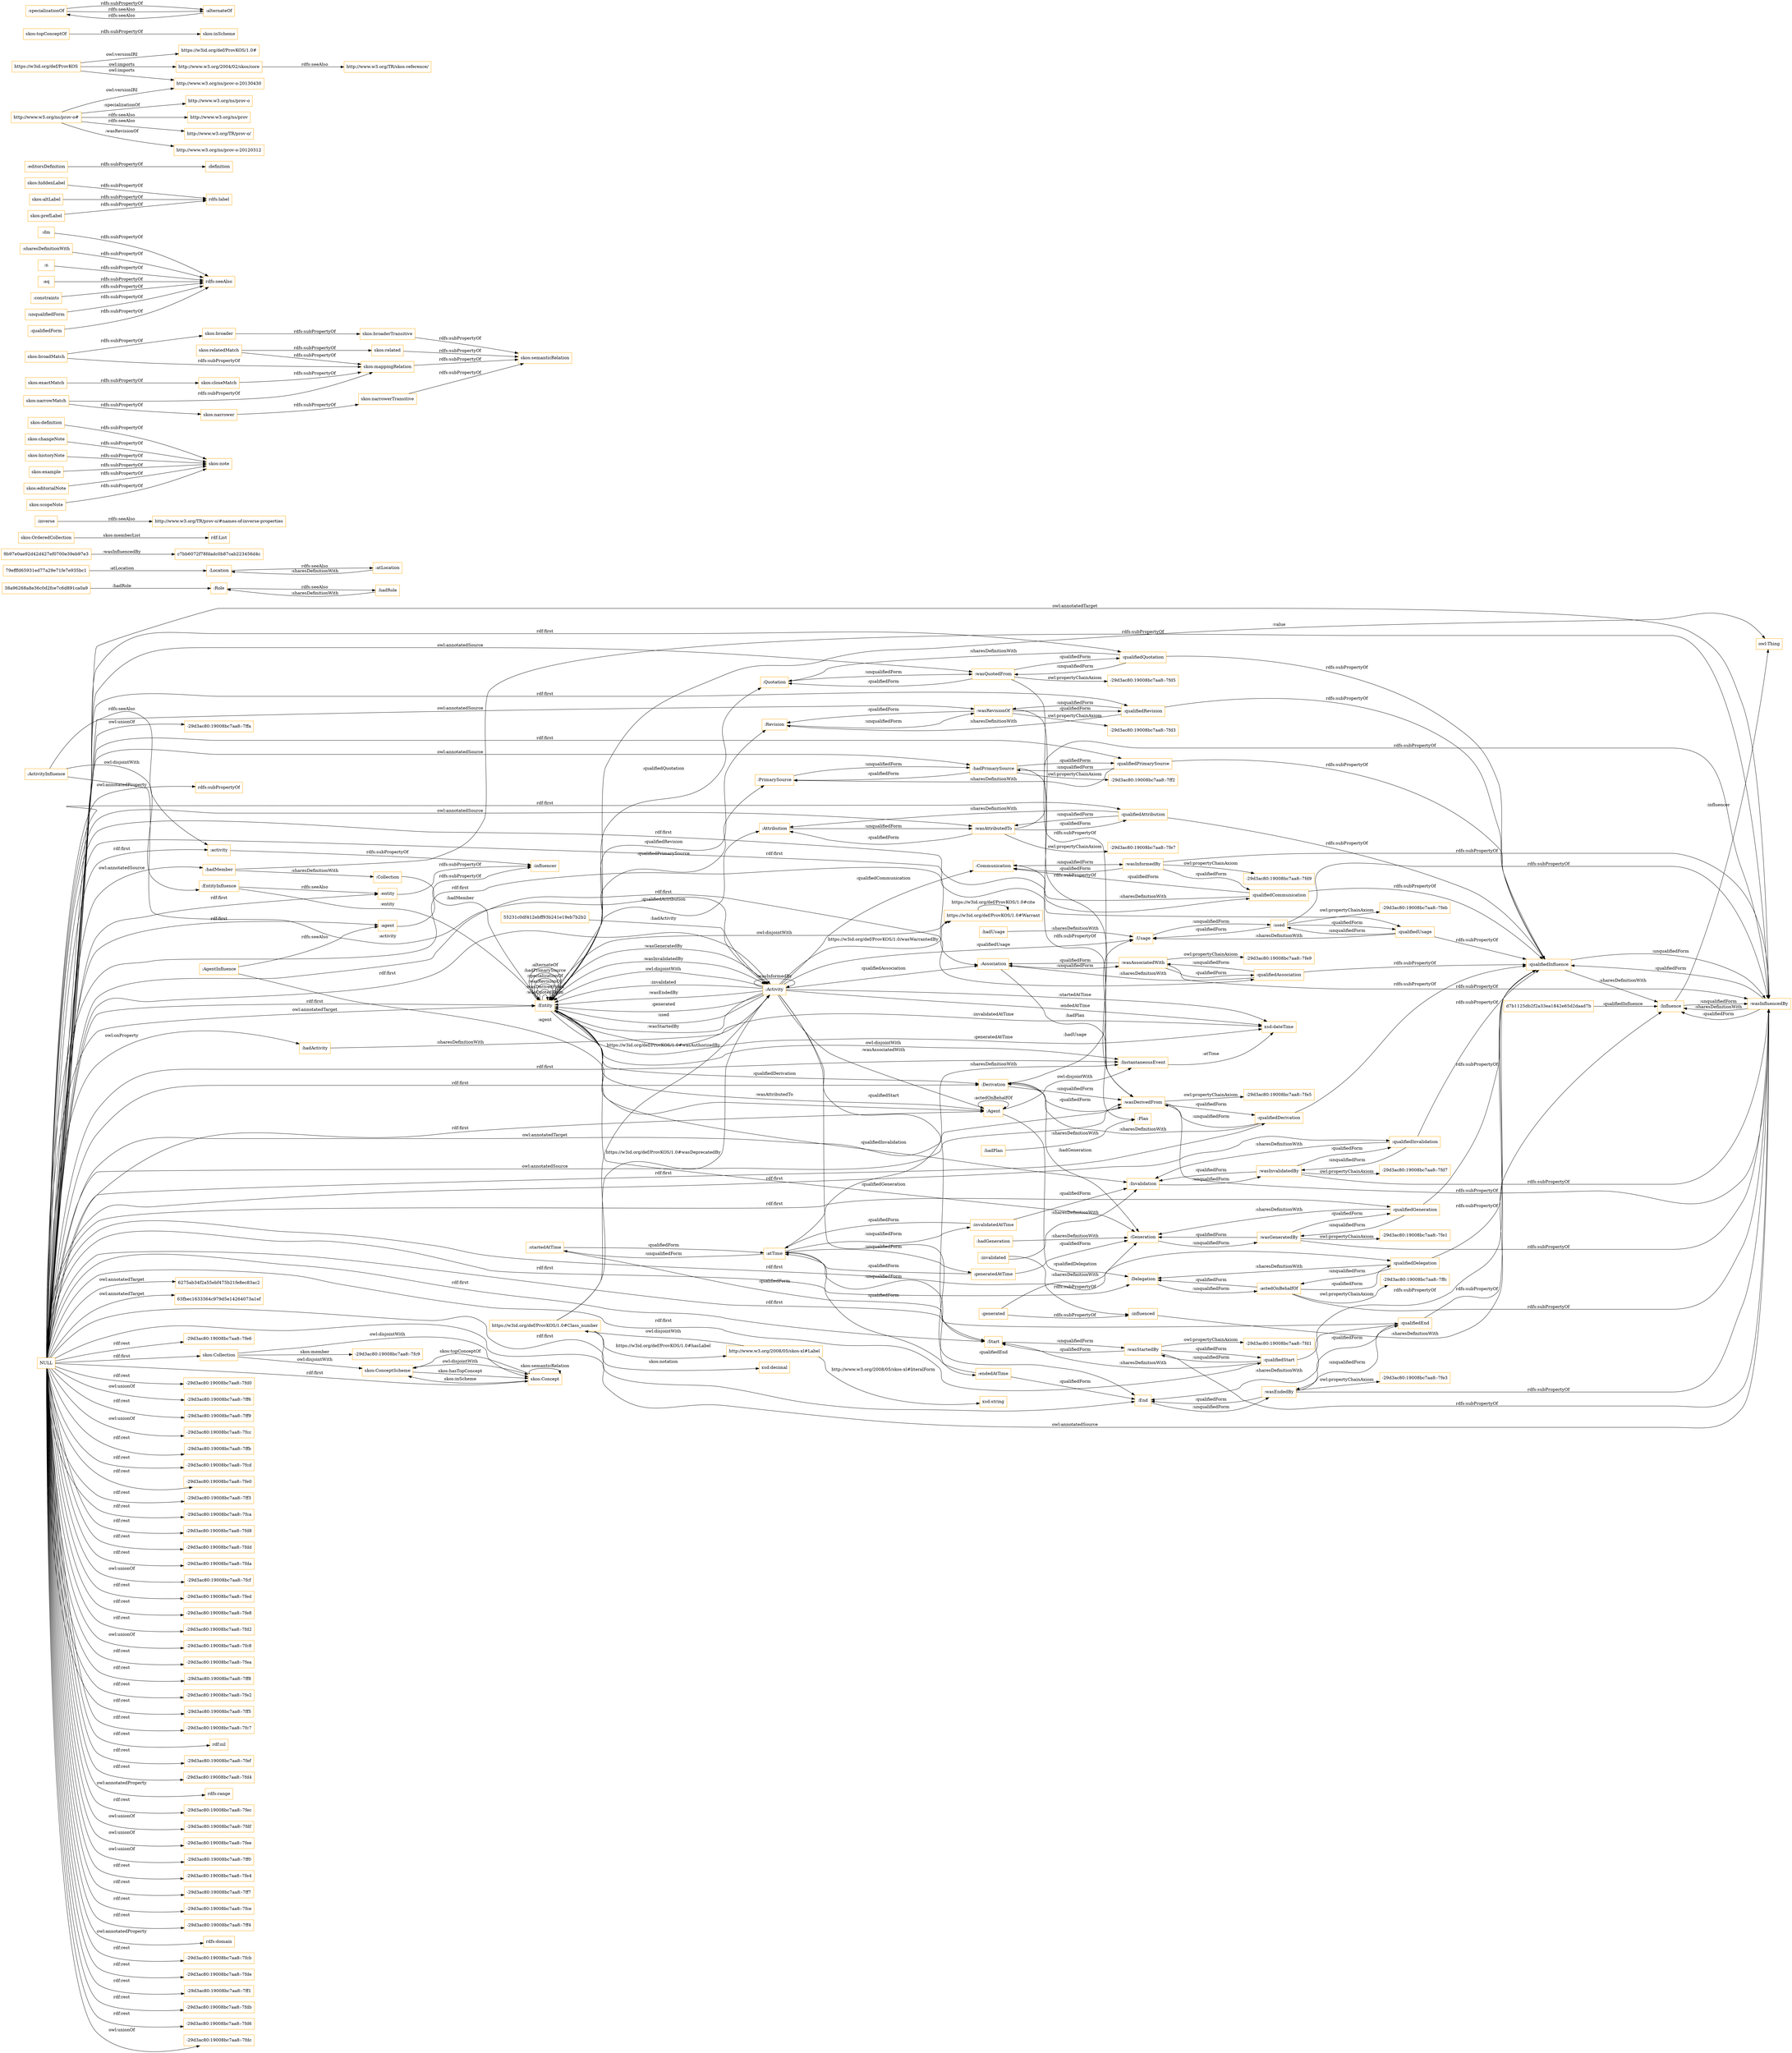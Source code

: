 digraph ar2dtool_diagram { 
rankdir=LR;
size="1501"
node [shape = rectangle, color="orange"]; ":Agent" ":Entity" "https://w3id.org/def/ProvKOS/1.0#Warrant" "https://w3id.org/def/ProvKOS/1.0#Class_number" "http://www.w3.org/2008/05/skos-xl#Label" ":Activity" ":Influence" ":End" ":Derivation" ":Role" ":Quotation" ":Collection" ":InstantaneousEvent" ":Delegation" ":Invalidation" "6275ab34f2a55ebf475b21fe8ec83ac2" "79efffd65931ed77a29e71fe7e935bc1" ":Usage" "d7b1125db2f2a33ea1842e65d2daad7b" ":Attribution" ":PrimarySource" "owl:Thing" "55231c0df412ebff93b241e19eb7b2b2" ":ActivityInfluence" "38a96268a8e36c0d2fce7c6d891ca0a9" ":Revision" ":Communication" ":Association" ":Start" "63fbec1633364c979d5e14264073a1ef" ":Plan" ":EntityInfluence" ":Location" "c7bb6072f78fdadc0b87cab223456d4c" ":AgentInfluence" "9b97e0ae92d42d427ef0700e39eb97e3" ":Generation" "-29d3ac80:19008bc7aa8:-7fc9" "skos:OrderedCollection" "skos:Collection" "skos:ConceptScheme" "skos:Concept" ; /*classes style*/
	":qualifiedQuotation" -> ":wasQuotedFrom" [ label = ":unqualifiedForm" ];
	":qualifiedQuotation" -> ":Quotation" [ label = ":sharesDefinitionWith" ];
	":qualifiedQuotation" -> ":qualifiedInfluence" [ label = "rdfs:subPropertyOf" ];
	":inverse" -> "http://www.w3.org/TR/prov-o/#names-of-inverse-properties" [ label = "rdfs:seeAlso" ];
	":atLocation" -> ":Location" [ label = ":sharesDefinitionWith" ];
	"skos:definition" -> "skos:note" [ label = "rdfs:subPropertyOf" ];
	":Invalidation" -> ":wasInvalidatedBy" [ label = ":unqualifiedForm" ];
	":Quotation" -> ":wasQuotedFrom" [ label = ":unqualifiedForm" ];
	"skos:relatedMatch" -> "skos:related" [ label = "rdfs:subPropertyOf" ];
	"skos:relatedMatch" -> "skos:mappingRelation" [ label = "rdfs:subPropertyOf" ];
	":Location" -> ":atLocation" [ label = "rdfs:seeAlso" ];
	":Communication" -> ":wasInformedBy" [ label = ":unqualifiedForm" ];
	"skos:changeNote" -> "skos:note" [ label = "rdfs:subPropertyOf" ];
	":dm" -> "rdfs:seeAlso" [ label = "rdfs:subPropertyOf" ];
	":qualifiedStart" -> ":Start" [ label = ":sharesDefinitionWith" ];
	":qualifiedStart" -> ":wasStartedBy" [ label = ":unqualifiedForm" ];
	":qualifiedStart" -> ":qualifiedInfluence" [ label = "rdfs:subPropertyOf" ];
	":ActivityInfluence" -> ":activity" [ label = "rdfs:seeAlso" ];
	":ActivityInfluence" -> ":EntityInfluence" [ label = "owl:disjointWith" ];
	":entity" -> ":influencer" [ label = "rdfs:subPropertyOf" ];
	":qualifiedDelegation" -> ":Delegation" [ label = ":sharesDefinitionWith" ];
	":qualifiedDelegation" -> ":actedOnBehalfOf" [ label = ":unqualifiedForm" ];
	":qualifiedDelegation" -> ":qualifiedInfluence" [ label = "rdfs:subPropertyOf" ];
	":used" -> ":wasInfluencedBy" [ label = "rdfs:subPropertyOf" ];
	":used" -> ":Usage" [ label = ":qualifiedForm" ];
	":used" -> "-29d3ac80:19008bc7aa8:-7feb" [ label = "owl:propertyChainAxiom" ];
	":used" -> ":qualifiedUsage" [ label = ":qualifiedForm" ];
	":actedOnBehalfOf" -> ":qualifiedDelegation" [ label = ":qualifiedForm" ];
	":actedOnBehalfOf" -> ":Delegation" [ label = ":qualifiedForm" ];
	":actedOnBehalfOf" -> ":wasInfluencedBy" [ label = "rdfs:subPropertyOf" ];
	":actedOnBehalfOf" -> "-29d3ac80:19008bc7aa8:-7ffc" [ label = "owl:propertyChainAxiom" ];
	"skos:hiddenLabel" -> "rdfs:label" [ label = "rdfs:subPropertyOf" ];
	":qualifiedAssociation" -> ":Association" [ label = ":sharesDefinitionWith" ];
	":qualifiedAssociation" -> ":wasAssociatedWith" [ label = ":unqualifiedForm" ];
	":qualifiedAssociation" -> ":qualifiedInfluence" [ label = "rdfs:subPropertyOf" ];
	":qualifiedCommunication" -> ":Communication" [ label = ":sharesDefinitionWith" ];
	":qualifiedCommunication" -> ":Communication" [ label = ":qualifiedForm" ];
	":qualifiedCommunication" -> ":qualifiedInfluence" [ label = "rdfs:subPropertyOf" ];
	"skos:related" -> "skos:semanticRelation" [ label = "rdfs:subPropertyOf" ];
	":wasRevisionOf" -> ":Revision" [ label = ":qualifiedForm" ];
	":wasRevisionOf" -> "-29d3ac80:19008bc7aa8:-7fd3" [ label = "owl:propertyChainAxiom" ];
	":wasRevisionOf" -> ":qualifiedRevision" [ label = ":qualifiedForm" ];
	":wasRevisionOf" -> ":wasDerivedFrom" [ label = "rdfs:subPropertyOf" ];
	":editorsDefinition" -> ":definition" [ label = "rdfs:subPropertyOf" ];
	":wasDerivedFrom" -> ":Derivation" [ label = ":qualifiedForm" ];
	":wasDerivedFrom" -> ":qualifiedDerivation" [ label = ":qualifiedForm" ];
	":wasDerivedFrom" -> ":wasInfluencedBy" [ label = "rdfs:subPropertyOf" ];
	":wasDerivedFrom" -> "-29d3ac80:19008bc7aa8:-7fe5" [ label = "owl:propertyChainAxiom" ];
	":wasEndedBy" -> ":qualifiedEnd" [ label = ":qualifiedForm" ];
	":wasEndedBy" -> "-29d3ac80:19008bc7aa8:-7fe3" [ label = "owl:propertyChainAxiom" ];
	":wasEndedBy" -> ":End" [ label = ":qualifiedForm" ];
	":wasEndedBy" -> ":wasInfluencedBy" [ label = "rdfs:subPropertyOf" ];
	":PrimarySource" -> ":hadPrimarySource" [ label = ":unqualifiedForm" ];
	"skos:ConceptScheme" -> "skos:Concept" [ label = "owl:disjointWith" ];
	":wasAttributedTo" -> ":Attribution" [ label = ":qualifiedForm" ];
	":wasAttributedTo" -> "-29d3ac80:19008bc7aa8:-7fe7" [ label = "owl:propertyChainAxiom" ];
	":wasAttributedTo" -> ":wasInfluencedBy" [ label = "rdfs:subPropertyOf" ];
	":wasAttributedTo" -> ":qualifiedAttribution" [ label = ":qualifiedForm" ];
	":Role" -> ":hadRole" [ label = "rdfs:seeAlso" ];
	":Attribution" -> ":wasAttributedTo" [ label = ":unqualifiedForm" ];
	"skos:altLabel" -> "rdfs:label" [ label = "rdfs:subPropertyOf" ];
	":hadPrimarySource" -> ":PrimarySource" [ label = ":qualifiedForm" ];
	":hadPrimarySource" -> ":qualifiedPrimarySource" [ label = ":qualifiedForm" ];
	":hadPrimarySource" -> "-29d3ac80:19008bc7aa8:-7ff2" [ label = "owl:propertyChainAxiom" ];
	":hadPrimarySource" -> ":wasDerivedFrom" [ label = "rdfs:subPropertyOf" ];
	":qualifiedPrimarySource" -> ":qualifiedInfluence" [ label = "rdfs:subPropertyOf" ];
	":qualifiedPrimarySource" -> ":PrimarySource" [ label = ":sharesDefinitionWith" ];
	":qualifiedPrimarySource" -> ":hadPrimarySource" [ label = ":unqualifiedForm" ];
	":invalidated" -> ":influenced" [ label = "rdfs:subPropertyOf" ];
	":invalidated" -> ":Invalidation" [ label = ":sharesDefinitionWith" ];
	":generated" -> ":Generation" [ label = ":sharesDefinitionWith" ];
	":generated" -> ":influenced" [ label = "rdfs:subPropertyOf" ];
	"skos:narrower" -> "skos:narrowerTransitive" [ label = "rdfs:subPropertyOf" ];
	":Delegation" -> ":actedOnBehalfOf" [ label = ":unqualifiedForm" ];
	"skos:broaderTransitive" -> "skos:semanticRelation" [ label = "rdfs:subPropertyOf" ];
	"skos:broader" -> "skos:broaderTransitive" [ label = "rdfs:subPropertyOf" ];
	":Derivation" -> ":wasDerivedFrom" [ label = ":unqualifiedForm" ];
	":Association" -> ":wasAssociatedWith" [ label = ":unqualifiedForm" ];
	":qualifiedDerivation" -> ":wasDerivedFrom" [ label = ":unqualifiedForm" ];
	":qualifiedDerivation" -> ":qualifiedInfluence" [ label = "rdfs:subPropertyOf" ];
	":qualifiedDerivation" -> ":Derivation" [ label = ":sharesDefinitionWith" ];
	":End" -> ":wasEndedBy" [ label = ":unqualifiedForm" ];
	"skos:historyNote" -> "skos:note" [ label = "rdfs:subPropertyOf" ];
	":wasInfluencedBy" -> ":Influence" [ label = ":sharesDefinitionWith" ];
	":wasInfluencedBy" -> ":Influence" [ label = ":qualifiedForm" ];
	":wasInfluencedBy" -> ":qualifiedInfluence" [ label = ":qualifiedForm" ];
	":hadPlan" -> ":Plan" [ label = ":sharesDefinitionWith" ];
	":Usage" -> ":used" [ label = ":unqualifiedForm" ];
	"skos:broadMatch" -> "skos:broader" [ label = "rdfs:subPropertyOf" ];
	"skos:broadMatch" -> "skos:mappingRelation" [ label = "rdfs:subPropertyOf" ];
	"http://www.w3.org/2004/02/skos/core" -> "http://www.w3.org/TR/skos-reference/" [ label = "rdfs:seeAlso" ];
	":hadUsage" -> ":Usage" [ label = ":sharesDefinitionWith" ];
	":hadMember" -> ":Collection" [ label = ":sharesDefinitionWith" ];
	":hadMember" -> ":wasInfluencedBy" [ label = "rdfs:subPropertyOf" ];
	":Agent" -> ":InstantaneousEvent" [ label = "owl:disjointWith" ];
	":agent" -> ":influencer" [ label = "rdfs:subPropertyOf" ];
	":hadGeneration" -> ":Generation" [ label = ":sharesDefinitionWith" ];
	":Start" -> ":wasStartedBy" [ label = ":unqualifiedForm" ];
	":Revision" -> ":wasRevisionOf" [ label = ":unqualifiedForm" ];
	":qualifiedGeneration" -> ":wasGeneratedBy" [ label = ":unqualifiedForm" ];
	":qualifiedGeneration" -> ":qualifiedInfluence" [ label = "rdfs:subPropertyOf" ];
	":qualifiedGeneration" -> ":Generation" [ label = ":sharesDefinitionWith" ];
	"skos:narrowerTransitive" -> "skos:semanticRelation" [ label = "rdfs:subPropertyOf" ];
	"NULL" -> "-29d3ac80:19008bc7aa8:-7fd0" [ label = "rdf:rest" ];
	"NULL" -> "-29d3ac80:19008bc7aa8:-7ff6" [ label = "owl:unionOf" ];
	"NULL" -> "-29d3ac80:19008bc7aa8:-7ff9" [ label = "rdf:rest" ];
	"NULL" -> "-29d3ac80:19008bc7aa8:-7fcc" [ label = "owl:unionOf" ];
	"NULL" -> ":Start" [ label = "rdf:first" ];
	"NULL" -> "63fbec1633364c979d5e14264073a1ef" [ label = "owl:annotatedTarget" ];
	"NULL" -> ":qualifiedRevision" [ label = "rdf:first" ];
	"NULL" -> ":qualifiedStart" [ label = "rdf:first" ];
	"NULL" -> "-29d3ac80:19008bc7aa8:-7ffb" [ label = "rdf:rest" ];
	"NULL" -> "skos:Concept" [ label = "rdf:first" ];
	"NULL" -> "-29d3ac80:19008bc7aa8:-7fcd" [ label = "rdf:rest" ];
	"NULL" -> "-29d3ac80:19008bc7aa8:-7fe0" [ label = "rdf:rest" ];
	"NULL" -> ":wasInfluencedBy" [ label = "owl:annotatedTarget" ];
	"NULL" -> "-29d3ac80:19008bc7aa8:-7ff3" [ label = "rdf:rest" ];
	"NULL" -> "-29d3ac80:19008bc7aa8:-7fca" [ label = "rdf:rest" ];
	"NULL" -> ":Derivation" [ label = "rdf:first" ];
	"NULL" -> "-29d3ac80:19008bc7aa8:-7fd8" [ label = "rdf:rest" ];
	"NULL" -> "-29d3ac80:19008bc7aa8:-7fdd" [ label = "rdf:rest" ];
	"NULL" -> ":hadMember" [ label = "owl:annotatedSource" ];
	"NULL" -> ":qualifiedAssociation" [ label = "rdf:first" ];
	"NULL" -> "-29d3ac80:19008bc7aa8:-7fda" [ label = "rdf:rest" ];
	"NULL" -> "-29d3ac80:19008bc7aa8:-7fcf" [ label = "owl:unionOf" ];
	"NULL" -> "-29d3ac80:19008bc7aa8:-7fed" [ label = "rdf:rest" ];
	"NULL" -> "-29d3ac80:19008bc7aa8:-7fe8" [ label = "rdf:rest" ];
	"NULL" -> "-29d3ac80:19008bc7aa8:-7fd2" [ label = "rdf:rest" ];
	"NULL" -> ":wasDerivedFrom" [ label = "owl:annotatedSource" ];
	"NULL" -> ":wasInfluencedBy" [ label = "owl:annotatedSource" ];
	"NULL" -> "-29d3ac80:19008bc7aa8:-7fc8" [ label = "owl:unionOf" ];
	"NULL" -> "-29d3ac80:19008bc7aa8:-7fea" [ label = "rdf:rest" ];
	"NULL" -> ":qualifiedCommunication" [ label = "rdf:first" ];
	"NULL" -> ":wasDerivedFrom" [ label = "owl:annotatedTarget" ];
	"NULL" -> ":qualifiedPrimarySource" [ label = "rdf:first" ];
	"NULL" -> "-29d3ac80:19008bc7aa8:-7ff8" [ label = "rdf:rest" ];
	"NULL" -> "-29d3ac80:19008bc7aa8:-7fe2" [ label = "rdf:rest" ];
	"NULL" -> "-29d3ac80:19008bc7aa8:-7ff5" [ label = "rdf:rest" ];
	"NULL" -> ":wasAttributedTo" [ label = "owl:annotatedSource" ];
	"NULL" -> "-29d3ac80:19008bc7aa8:-7fc7" [ label = "rdf:rest" ];
	"NULL" -> ":Entity" [ label = "rdf:first" ];
	"NULL" -> ":entity" [ label = "rdf:first" ];
	"NULL" -> ":qualifiedUsage" [ label = "rdf:first" ];
	"NULL" -> ":Delegation" [ label = "rdf:first" ];
	"NULL" -> ":Entity" [ label = "owl:annotatedTarget" ];
	"NULL" -> ":wasQuotedFrom" [ label = "owl:annotatedSource" ];
	"NULL" -> "rdf:nil" [ label = "rdf:rest" ];
	"NULL" -> ":qualifiedInvalidation" [ label = "rdf:first" ];
	"NULL" -> "-29d3ac80:19008bc7aa8:-7fef" [ label = "rdf:rest" ];
	"NULL" -> ":agent" [ label = "rdf:first" ];
	"NULL" -> ":qualifiedEnd" [ label = "rdf:first" ];
	"NULL" -> "-29d3ac80:19008bc7aa8:-7fd4" [ label = "rdf:rest" ];
	"NULL" -> ":End" [ label = "rdf:first" ];
	"NULL" -> ":Activity" [ label = "rdf:first" ];
	"NULL" -> "rdfs:range" [ label = "owl:annotatedProperty" ];
	"NULL" -> "-29d3ac80:19008bc7aa8:-7fec" [ label = "rdf:rest" ];
	"NULL" -> ":Association" [ label = "rdf:first" ];
	"NULL" -> "-29d3ac80:19008bc7aa8:-7fdf" [ label = "owl:unionOf" ];
	"NULL" -> "-29d3ac80:19008bc7aa8:-7fee" [ label = "owl:unionOf" ];
	"NULL" -> ":activity" [ label = "rdf:first" ];
	"NULL" -> "-29d3ac80:19008bc7aa8:-7ff0" [ label = "owl:unionOf" ];
	"NULL" -> "-29d3ac80:19008bc7aa8:-7fe4" [ label = "rdf:rest" ];
	"NULL" -> ":InstantaneousEvent" [ label = "rdf:first" ];
	"NULL" -> ":qualifiedDelegation" [ label = "rdf:first" ];
	"NULL" -> "-29d3ac80:19008bc7aa8:-7ff7" [ label = "rdf:rest" ];
	"NULL" -> "-29d3ac80:19008bc7aa8:-7fce" [ label = "rdf:rest" ];
	"NULL" -> ":qualifiedDerivation" [ label = "rdf:first" ];
	"NULL" -> "6275ab34f2a55ebf475b21fe8ec83ac2" [ label = "owl:annotatedTarget" ];
	"NULL" -> ":qualifiedGeneration" [ label = "rdf:first" ];
	"NULL" -> ":wasRevisionOf" [ label = "owl:annotatedSource" ];
	"NULL" -> ":qualifiedAttribution" [ label = "rdf:first" ];
	"NULL" -> "-29d3ac80:19008bc7aa8:-7ff4" [ label = "rdf:rest" ];
	"NULL" -> "rdfs:domain" [ label = "owl:annotatedProperty" ];
	"NULL" -> "-29d3ac80:19008bc7aa8:-7fcb" [ label = "rdf:rest" ];
	"NULL" -> ":hadActivity" [ label = "owl:onProperty" ];
	"NULL" -> ":hadPrimarySource" [ label = "owl:annotatedSource" ];
	"NULL" -> "-29d3ac80:19008bc7aa8:-7fde" [ label = "rdf:rest" ];
	"NULL" -> "-29d3ac80:19008bc7aa8:-7ff1" [ label = "rdf:rest" ];
	"NULL" -> "-29d3ac80:19008bc7aa8:-7fdb" [ label = "rdf:rest" ];
	"NULL" -> "-29d3ac80:19008bc7aa8:-7fd6" [ label = "rdf:rest" ];
	"NULL" -> "-29d3ac80:19008bc7aa8:-7fdc" [ label = "owl:unionOf" ];
	"NULL" -> "-29d3ac80:19008bc7aa8:-7ffa" [ label = "owl:unionOf" ];
	"NULL" -> "rdfs:subPropertyOf" [ label = "owl:annotatedProperty" ];
	"NULL" -> ":Agent" [ label = "rdf:first" ];
	"NULL" -> "skos:Collection" [ label = "rdf:first" ];
	"NULL" -> "-29d3ac80:19008bc7aa8:-7fe6" [ label = "rdf:rest" ];
	"NULL" -> ":qualifiedQuotation" [ label = "rdf:first" ];
	":EntityInfluence" -> ":entity" [ label = "rdfs:seeAlso" ];
	":influenced" -> ":Influence" [ label = ":sharesDefinitionWith" ];
	"skos:prefLabel" -> "rdfs:label" [ label = "rdfs:subPropertyOf" ];
	":hadActivity" -> ":Activity" [ label = ":sharesDefinitionWith" ];
	"skos:narrowMatch" -> "skos:narrower" [ label = "rdfs:subPropertyOf" ];
	"skos:narrowMatch" -> "skos:mappingRelation" [ label = "rdfs:subPropertyOf" ];
	"https://w3id.org/def/ProvKOS" -> "http://www.w3.org/ns/prov-o-20130430" [ label = "owl:imports" ];
	"https://w3id.org/def/ProvKOS" -> "http://www.w3.org/2004/02/skos/core" [ label = "owl:imports" ];
	"https://w3id.org/def/ProvKOS" -> "https://w3id.org/def/ProvKOS/1.0#" [ label = "owl:versionIRI" ];
	"skos:example" -> "skos:note" [ label = "rdfs:subPropertyOf" ];
	"http://www.w3.org/2008/05/skos-xl#Label" -> "https://w3id.org/def/ProvKOS/1.0#Class_number" [ label = "owl:disjointWith" ];
	":sharesDefinitionWith" -> "rdfs:seeAlso" [ label = "rdfs:subPropertyOf" ];
	":qualifiedInvalidation" -> ":Invalidation" [ label = ":sharesDefinitionWith" ];
	":qualifiedInvalidation" -> ":wasInvalidatedBy" [ label = ":unqualifiedForm" ];
	":qualifiedInvalidation" -> ":qualifiedInfluence" [ label = "rdfs:subPropertyOf" ];
	":startedAtTime" -> ":Start" [ label = ":qualifiedForm" ];
	":startedAtTime" -> ":atTime" [ label = ":qualifiedForm" ];
	":wasAssociatedWith" -> ":Association" [ label = ":qualifiedForm" ];
	":wasAssociatedWith" -> ":wasInfluencedBy" [ label = "rdfs:subPropertyOf" ];
	":wasAssociatedWith" -> ":qualifiedAssociation" [ label = ":qualifiedForm" ];
	":wasAssociatedWith" -> "-29d3ac80:19008bc7aa8:-7fe9" [ label = "owl:propertyChainAxiom" ];
	":endedAtTime" -> ":End" [ label = ":qualifiedForm" ];
	":endedAtTime" -> ":atTime" [ label = ":qualifiedForm" ];
	":AgentInfluence" -> ":agent" [ label = "rdfs:seeAlso" ];
	":hadRole" -> ":Role" [ label = ":sharesDefinitionWith" ];
	":activity" -> ":influencer" [ label = "rdfs:subPropertyOf" ];
	":qualifiedInfluence" -> ":wasInfluencedBy" [ label = ":unqualifiedForm" ];
	":qualifiedInfluence" -> ":Influence" [ label = ":sharesDefinitionWith" ];
	":wasQuotedFrom" -> ":wasDerivedFrom" [ label = "rdfs:subPropertyOf" ];
	":wasQuotedFrom" -> ":qualifiedQuotation" [ label = ":qualifiedForm" ];
	":wasQuotedFrom" -> ":Quotation" [ label = ":qualifiedForm" ];
	":wasQuotedFrom" -> "-29d3ac80:19008bc7aa8:-7fd5" [ label = "owl:propertyChainAxiom" ];
	":n" -> "rdfs:seeAlso" [ label = "rdfs:subPropertyOf" ];
	":wasInformedBy" -> "-29d3ac80:19008bc7aa8:-7fd9" [ label = "owl:propertyChainAxiom" ];
	":wasInformedBy" -> ":wasInfluencedBy" [ label = "rdfs:subPropertyOf" ];
	":wasInformedBy" -> ":qualifiedCommunication" [ label = ":qualifiedForm" ];
	":wasInformedBy" -> ":Communication" [ label = ":qualifiedForm" ];
	":aq" -> "rdfs:seeAlso" [ label = "rdfs:subPropertyOf" ];
	":atTime" -> ":invalidatedAtTime" [ label = ":unqualifiedForm" ];
	":atTime" -> ":startedAtTime" [ label = ":unqualifiedForm" ];
	":atTime" -> ":generatedAtTime" [ label = ":unqualifiedForm" ];
	":atTime" -> ":endedAtTime" [ label = ":unqualifiedForm" ];
	":atTime" -> ":InstantaneousEvent" [ label = ":sharesDefinitionWith" ];
	":constraints" -> "rdfs:seeAlso" [ label = "rdfs:subPropertyOf" ];
	"http://www.w3.org/ns/prov-o#" -> "http://www.w3.org/ns/prov-o-20120312" [ label = ":wasRevisionOf" ];
	"http://www.w3.org/ns/prov-o#" -> "http://www.w3.org/ns/prov-o" [ label = ":specializationOf" ];
	"http://www.w3.org/ns/prov-o#" -> "http://www.w3.org/ns/prov-o-20130430" [ label = "owl:versionIRI" ];
	"http://www.w3.org/ns/prov-o#" -> "http://www.w3.org/ns/prov" [ label = "rdfs:seeAlso" ];
	"http://www.w3.org/ns/prov-o#" -> "http://www.w3.org/TR/prov-o/" [ label = "rdfs:seeAlso" ];
	":qualifiedEnd" -> ":qualifiedInfluence" [ label = "rdfs:subPropertyOf" ];
	":qualifiedEnd" -> ":wasEndedBy" [ label = ":unqualifiedForm" ];
	":qualifiedEnd" -> ":End" [ label = ":sharesDefinitionWith" ];
	":qualifiedUsage" -> ":qualifiedInfluence" [ label = "rdfs:subPropertyOf" ];
	":qualifiedUsage" -> ":Usage" [ label = ":sharesDefinitionWith" ];
	":qualifiedUsage" -> ":used" [ label = ":unqualifiedForm" ];
	":Influence" -> ":wasInfluencedBy" [ label = ":unqualifiedForm" ];
	"skos:mappingRelation" -> "skos:semanticRelation" [ label = "rdfs:subPropertyOf" ];
	":wasStartedBy" -> ":qualifiedStart" [ label = ":qualifiedForm" ];
	":wasStartedBy" -> "-29d3ac80:19008bc7aa8:-7fd1" [ label = "owl:propertyChainAxiom" ];
	":wasStartedBy" -> ":wasInfluencedBy" [ label = "rdfs:subPropertyOf" ];
	":wasStartedBy" -> ":Start" [ label = ":qualifiedForm" ];
	":Generation" -> ":wasGeneratedBy" [ label = ":unqualifiedForm" ];
	":qualifiedAttribution" -> ":qualifiedInfluence" [ label = "rdfs:subPropertyOf" ];
	":qualifiedAttribution" -> ":wasAttributedTo" [ label = ":unqualifiedForm" ];
	":qualifiedAttribution" -> ":Attribution" [ label = ":sharesDefinitionWith" ];
	"skos:Collection" -> "skos:ConceptScheme" [ label = "owl:disjointWith" ];
	"skos:Collection" -> "skos:Concept" [ label = "owl:disjointWith" ];
	"skos:topConceptOf" -> "skos:inScheme" [ label = "rdfs:subPropertyOf" ];
	":invalidatedAtTime" -> ":atTime" [ label = ":qualifiedForm" ];
	":invalidatedAtTime" -> ":Invalidation" [ label = ":qualifiedForm" ];
	":Entity" -> "https://w3id.org/def/ProvKOS/1.0#Warrant" [ label = "owl:disjointWith" ];
	":Entity" -> ":InstantaneousEvent" [ label = "owl:disjointWith" ];
	":wasGeneratedBy" -> ":wasInfluencedBy" [ label = "rdfs:subPropertyOf" ];
	":wasGeneratedBy" -> ":Generation" [ label = ":qualifiedForm" ];
	":wasGeneratedBy" -> "-29d3ac80:19008bc7aa8:-7fe1" [ label = "owl:propertyChainAxiom" ];
	":wasGeneratedBy" -> ":qualifiedGeneration" [ label = ":qualifiedForm" ];
	"skos:exactMatch" -> "skos:closeMatch" [ label = "rdfs:subPropertyOf" ];
	":specializationOf" -> ":alternateOf" [ label = "rdfs:subPropertyOf" ];
	":specializationOf" -> ":alternateOf" [ label = "rdfs:seeAlso" ];
	":unqualifiedForm" -> "rdfs:seeAlso" [ label = "rdfs:subPropertyOf" ];
	":wasInvalidatedBy" -> ":wasInfluencedBy" [ label = "rdfs:subPropertyOf" ];
	":wasInvalidatedBy" -> ":qualifiedInvalidation" [ label = ":qualifiedForm" ];
	":wasInvalidatedBy" -> "-29d3ac80:19008bc7aa8:-7fd7" [ label = "owl:propertyChainAxiom" ];
	":wasInvalidatedBy" -> ":Invalidation" [ label = ":qualifiedForm" ];
	"skos:editorialNote" -> "skos:note" [ label = "rdfs:subPropertyOf" ];
	"skos:closeMatch" -> "skos:mappingRelation" [ label = "rdfs:subPropertyOf" ];
	":qualifiedForm" -> "rdfs:seeAlso" [ label = "rdfs:subPropertyOf" ];
	":qualifiedRevision" -> ":qualifiedInfluence" [ label = "rdfs:subPropertyOf" ];
	":qualifiedRevision" -> ":wasRevisionOf" [ label = ":unqualifiedForm" ];
	":qualifiedRevision" -> ":Revision" [ label = ":sharesDefinitionWith" ];
	":Activity" -> ":Entity" [ label = "owl:disjointWith" ];
	":generatedAtTime" -> ":atTime" [ label = ":qualifiedForm" ];
	":generatedAtTime" -> ":Generation" [ label = ":qualifiedForm" ];
	"skos:scopeNote" -> "skos:note" [ label = "rdfs:subPropertyOf" ];
	":alternateOf" -> ":specializationOf" [ label = "rdfs:seeAlso" ];
	":Activity" -> ":Agent" [ label = ":wasAssociatedWith" ];
	":Activity" -> ":Association" [ label = ":qualifiedAssociation" ];
	":Association" -> ":Plan" [ label = ":hadPlan" ];
	":Entity" -> ":Invalidation" [ label = ":qualifiedInvalidation" ];
	"9b97e0ae92d42d427ef0700e39eb97e3" -> "c7bb6072f78fdadc0b87cab223456d4c" [ label = ":wasInfluencedBy" ];
	":Activity" -> ":Usage" [ label = ":qualifiedUsage" ];
	":Activity" -> ":Activity" [ label = ":wasInformedBy" ];
	":Activity" -> ":Entity" [ label = ":invalidated" ];
	":Derivation" -> ":Usage" [ label = ":hadUsage" ];
	"skos:Concept" -> "skos:ConceptScheme" [ label = "skos:inScheme" ];
	":Activity" -> "xsd:dateTime" [ label = ":startedAtTime" ];
	"skos:OrderedCollection" -> "rdf:List" [ label = "skos:memberList" ];
	":Entity" -> ":Entity" [ label = ":wasQuotedFrom" ];
	":Activity" -> ":Communication" [ label = ":qualifiedCommunication" ];
	":Activity" -> "https://w3id.org/def/ProvKOS/1.0#Warrant" [ label = "https://w3id.org/def/ProvKOS/1.0/wasWarrantedBy" ];
	":Agent" -> ":Agent" [ label = ":actedOnBehalfOf" ];
	":Derivation" -> ":Generation" [ label = ":hadGeneration" ];
	":Agent" -> ":Delegation" [ label = ":qualifiedDelegation" ];
	":Entity" -> ":Activity" [ label = ":wasGeneratedBy" ];
	":Activity" -> ":End" [ label = ":qualifiedEnd" ];
	":Activity" -> ":Entity" [ label = ":wasEndedBy" ];
	":Entity" -> ":Entity" [ label = ":wasDerivedFrom" ];
	"d7b1125db2f2a33ea1842e65d2daad7b" -> ":Influence" [ label = ":qualifiedInfluence" ];
	":Entity" -> "xsd:dateTime" [ label = ":invalidatedAtTime" ];
	":Entity" -> ":Entity" [ label = ":wasRevisionOf" ];
	"https://w3id.org/def/ProvKOS/1.0#Class_number" -> "http://www.w3.org/2008/05/skos-xl#Label" [ label = "https://w3id.org/def/ProvKOS/1.0#hasLabel" ];
	"skos:Concept" -> "skos:Concept" [ label = "skos:semanticRelation" ];
	":Entity" -> ":Agent" [ label = ":wasAttributedTo" ];
	"https://w3id.org/def/ProvKOS/1.0#Class_number" -> ":Activity" [ label = "https://w3id.org/def/ProvKOS/1.0#wasDeprecatedBy" ];
	":EntityInfluence" -> ":Entity" [ label = ":entity" ];
	":Entity" -> ":PrimarySource" [ label = ":qualifiedPrimarySource" ];
	"https://w3id.org/def/ProvKOS/1.0#Warrant" -> "https://w3id.org/def/ProvKOS/1.0#Warrant" [ label = "https://w3id.org/def/ProvKOS/1.0#cite" ];
	"55231c0df412ebff93b241e19eb7b2b2" -> ":Activity" [ label = ":hadActivity" ];
	"38a96268a8e36c0d2fce7c6d891ca0a9" -> ":Role" [ label = ":hadRole" ];
	":Entity" -> "xsd:dateTime" [ label = ":generatedAtTime" ];
	":Entity" -> ":Revision" [ label = ":qualifiedRevision" ];
	":Entity" -> ":Attribution" [ label = ":qualifiedAttribution" ];
	"skos:ConceptScheme" -> "skos:Concept" [ label = "skos:hasTopConcept" ];
	":Activity" -> ":Entity" [ label = ":generated" ];
	":Entity" -> ":Derivation" [ label = ":qualifiedDerivation" ];
	":Entity" -> ":Quotation" [ label = ":qualifiedQuotation" ];
	":Entity" -> ":Entity" [ label = ":specializationOf" ];
	"http://www.w3.org/2008/05/skos-xl#Label" -> "xsd:string" [ label = "http://www.w3.org/2008/05/skos-xl#literalForm" ];
	"https://w3id.org/def/ProvKOS/1.0#Class_number" -> ":Activity" [ label = "https://w3id.org/def/ProvKOS/1.0#wasAuthorizedBy" ];
	"https://w3id.org/def/ProvKOS/1.0#Class_number" -> "xsd:decimal" [ label = "skos:notation" ];
	":Activity" -> "xsd:dateTime" [ label = ":endedAtTime" ];
	"skos:Concept" -> "skos:ConceptScheme" [ label = "skos:topConceptOf" ];
	":Influence" -> "owl:Thing" [ label = ":influencer" ];
	"skos:Collection" -> "-29d3ac80:19008bc7aa8:-7fc9" [ label = "skos:member" ];
	":Activity" -> ":Start" [ label = ":qualifiedStart" ];
	":InstantaneousEvent" -> "xsd:dateTime" [ label = ":atTime" ];
	":Entity" -> "owl:Thing" [ label = ":value" ];
	":ActivityInfluence" -> ":Activity" [ label = ":activity" ];
	"79efffd65931ed77a29e71fe7e935bc1" -> ":Location" [ label = ":atLocation" ];
	":Collection" -> ":Entity" [ label = ":hadMember" ];
	":Activity" -> ":Entity" [ label = ":used" ];
	":Entity" -> ":Generation" [ label = ":qualifiedGeneration" ];
	":Entity" -> ":Entity" [ label = ":hadPrimarySource" ];
	":Entity" -> ":Entity" [ label = ":alternateOf" ];
	":Activity" -> ":Entity" [ label = ":wasStartedBy" ];
	":AgentInfluence" -> ":Agent" [ label = ":agent" ];
	":Entity" -> ":Activity" [ label = ":wasInvalidatedBy" ];

}
